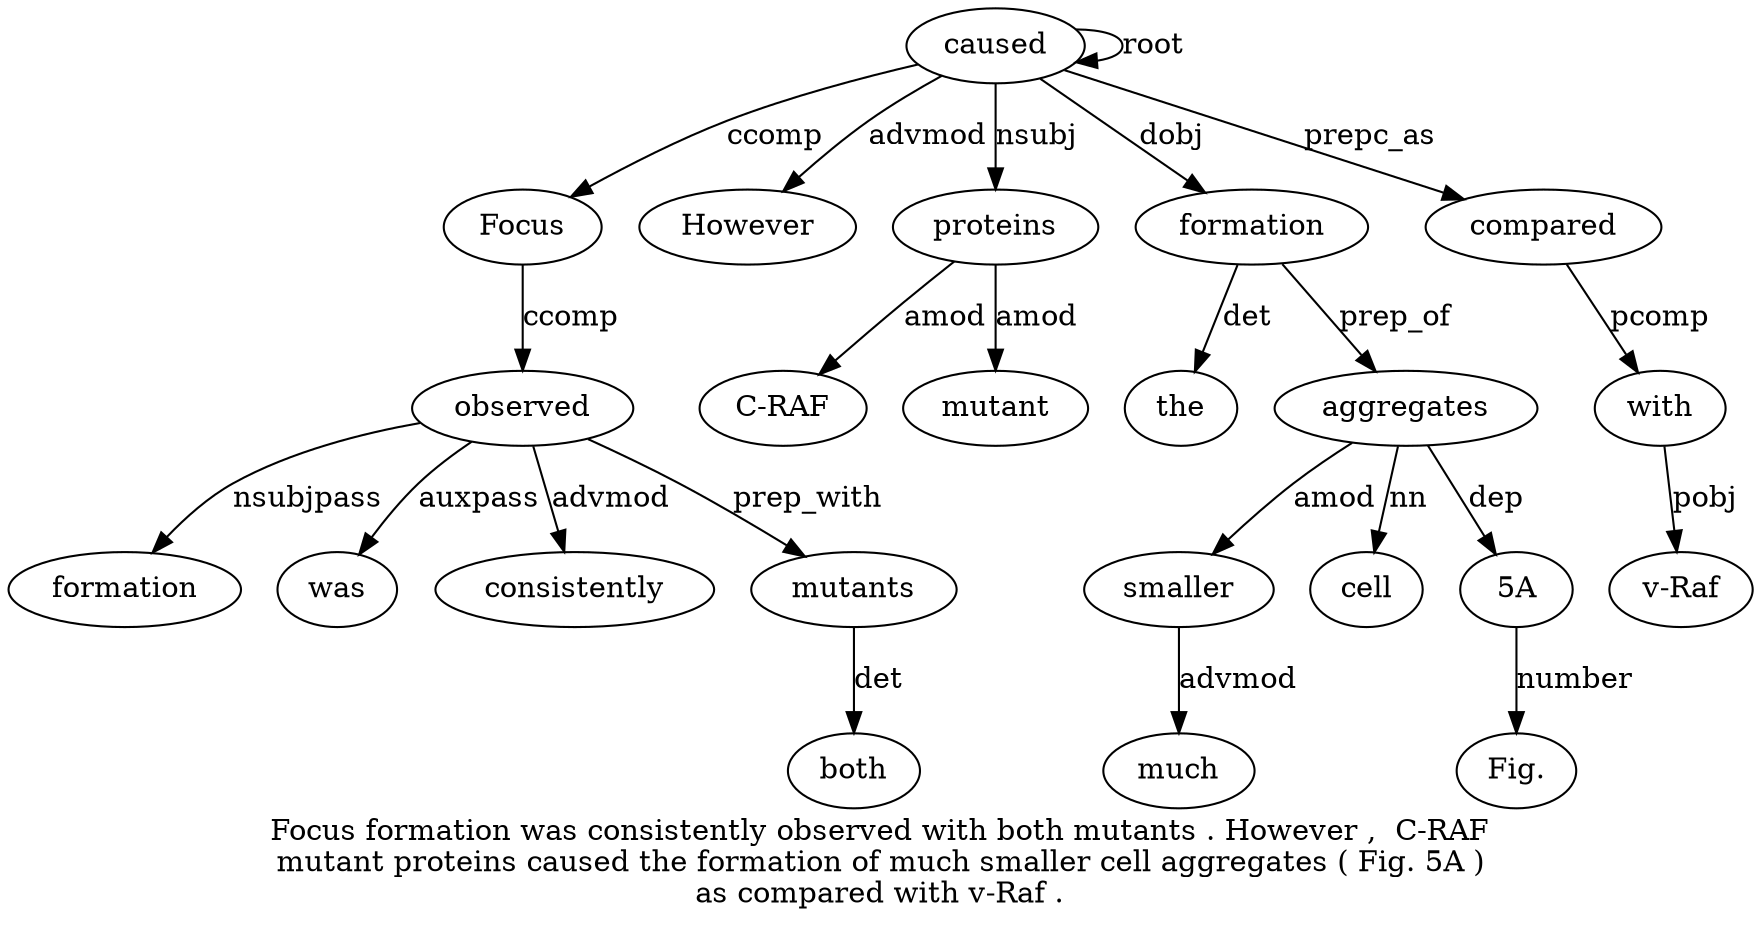 digraph "Focus formation was consistently observed with both mutants . However ,  C-RAF mutant proteins caused the formation of much smaller cell aggregates ( Fig. 5A ) as compared with v-Raf ." {
label="Focus formation was consistently observed with both mutants . However ,  C-RAF
mutant proteins caused the formation of much smaller cell aggregates ( Fig. 5A )
as compared with v-Raf .";
caused15 [style=filled, fillcolor=white, label=caused];
Focus1 [style=filled, fillcolor=white, label=Focus];
caused15 -> Focus1  [label=ccomp];
observed5 [style=filled, fillcolor=white, label=observed];
formation2 [style=filled, fillcolor=white, label=formation];
observed5 -> formation2  [label=nsubjpass];
was3 [style=filled, fillcolor=white, label=was];
observed5 -> was3  [label=auxpass];
consistently4 [style=filled, fillcolor=white, label=consistently];
observed5 -> consistently4  [label=advmod];
Focus1 -> observed5  [label=ccomp];
mutants8 [style=filled, fillcolor=white, label=mutants];
both7 [style=filled, fillcolor=white, label=both];
mutants8 -> both7  [label=det];
observed5 -> mutants8  [label=prep_with];
However10 [style=filled, fillcolor=white, label=However];
caused15 -> However10  [label=advmod];
proteins14 [style=filled, fillcolor=white, label=proteins];
"C-RAF12" [style=filled, fillcolor=white, label="C-RAF"];
proteins14 -> "C-RAF12"  [label=amod];
mutant13 [style=filled, fillcolor=white, label=mutant];
proteins14 -> mutant13  [label=amod];
caused15 -> proteins14  [label=nsubj];
caused15 -> caused15  [label=root];
formation17 [style=filled, fillcolor=white, label=formation];
the16 [style=filled, fillcolor=white, label=the];
formation17 -> the16  [label=det];
caused15 -> formation17  [label=dobj];
smaller20 [style=filled, fillcolor=white, label=smaller];
much19 [style=filled, fillcolor=white, label=much];
smaller20 -> much19  [label=advmod];
aggregates22 [style=filled, fillcolor=white, label=aggregates];
aggregates22 -> smaller20  [label=amod];
cell21 [style=filled, fillcolor=white, label=cell];
aggregates22 -> cell21  [label=nn];
formation17 -> aggregates22  [label=prep_of];
"5A2" [style=filled, fillcolor=white, label="5A"];
"Fig.24" [style=filled, fillcolor=white, label="Fig."];
"5A2" -> "Fig.24"  [label=number];
aggregates22 -> "5A2"  [label=dep];
compared28 [style=filled, fillcolor=white, label=compared];
caused15 -> compared28  [label=prepc_as];
with29 [style=filled, fillcolor=white, label=with];
compared28 -> with29  [label=pcomp];
"v-Raf30" [style=filled, fillcolor=white, label="v-Raf"];
with29 -> "v-Raf30"  [label=pobj];
}
